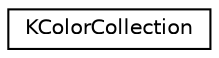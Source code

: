 digraph "Graphical Class Hierarchy"
{
  edge [fontname="Helvetica",fontsize="10",labelfontname="Helvetica",labelfontsize="10"];
  node [fontname="Helvetica",fontsize="10",shape=record];
  rankdir="LR";
  Node0 [label="KColorCollection",height=0.2,width=0.4,color="black", fillcolor="white", style="filled",URL="$classKColorCollection.html",tooltip="Class for handling color collections (\"palettes\"). "];
}
